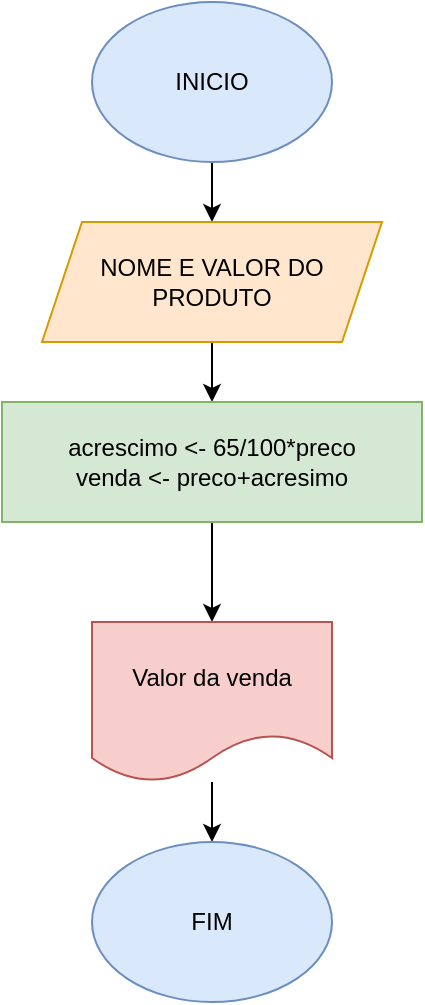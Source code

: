 <mxfile version="21.0.10" type="google" pages="4"><diagram name="Página-1" id="sziIUeWMYaabAPv2menj"><mxGraphModel grid="1" page="1" gridSize="10" guides="1" tooltips="1" connect="1" arrows="1" fold="1" pageScale="1" pageWidth="827" pageHeight="1169" math="0" shadow="0"><root><mxCell id="0"/><mxCell id="1" parent="0"/><mxCell id="A22VmkRjYO_9ViyGOW9Y-3" value="" style="edgeStyle=orthogonalEdgeStyle;rounded=0;orthogonalLoop=1;jettySize=auto;html=1;" edge="1" parent="1" source="Fo7lWwcIvB9GQkNsCes2-1" target="Fo7lWwcIvB9GQkNsCes2-2"><mxGeometry relative="1" as="geometry"/></mxCell><mxCell id="Fo7lWwcIvB9GQkNsCes2-1" value="INICIO" style="ellipse;whiteSpace=wrap;html=1;fillColor=#dae8fc;strokeColor=#6c8ebf;" vertex="1" parent="1"><mxGeometry x="354" y="110" width="120" height="80" as="geometry"/></mxCell><mxCell id="A22VmkRjYO_9ViyGOW9Y-4" value="" style="edgeStyle=orthogonalEdgeStyle;rounded=0;orthogonalLoop=1;jettySize=auto;html=1;" edge="1" parent="1" source="Fo7lWwcIvB9GQkNsCes2-2" target="A22VmkRjYO_9ViyGOW9Y-1"><mxGeometry relative="1" as="geometry"/></mxCell><mxCell id="Fo7lWwcIvB9GQkNsCes2-2" value="NOME E VALOR DO PRODUTO" style="shape=parallelogram;perimeter=parallelogramPerimeter;whiteSpace=wrap;html=1;fixedSize=1;fillColor=#ffe6cc;strokeColor=#d79b00;" vertex="1" parent="1"><mxGeometry x="329" y="220" width="170" height="60" as="geometry"/></mxCell><mxCell id="A22VmkRjYO_9ViyGOW9Y-5" value="" style="edgeStyle=orthogonalEdgeStyle;rounded=0;orthogonalLoop=1;jettySize=auto;html=1;" edge="1" parent="1" source="A22VmkRjYO_9ViyGOW9Y-1" target="A22VmkRjYO_9ViyGOW9Y-2"><mxGeometry relative="1" as="geometry"/></mxCell><mxCell id="A22VmkRjYO_9ViyGOW9Y-1" value="acrescimo &amp;lt;- 65/100*preco&lt;br&gt;venda &amp;lt;- preco+acresimo" style="rounded=0;whiteSpace=wrap;html=1;fillColor=#d5e8d4;strokeColor=#82b366;" vertex="1" parent="1"><mxGeometry x="309" y="310" width="210" height="60" as="geometry"/></mxCell><mxCell id="A22VmkRjYO_9ViyGOW9Y-7" value="" style="edgeStyle=orthogonalEdgeStyle;rounded=0;orthogonalLoop=1;jettySize=auto;html=1;" edge="1" parent="1" source="A22VmkRjYO_9ViyGOW9Y-2" target="A22VmkRjYO_9ViyGOW9Y-6"><mxGeometry relative="1" as="geometry"/></mxCell><mxCell id="A22VmkRjYO_9ViyGOW9Y-2" value="Valor da venda" style="shape=document;whiteSpace=wrap;html=1;boundedLbl=1;fillColor=#f8cecc;strokeColor=#b85450;" vertex="1" parent="1"><mxGeometry x="354" y="420" width="120" height="80" as="geometry"/></mxCell><mxCell id="A22VmkRjYO_9ViyGOW9Y-6" value="FIM" style="ellipse;whiteSpace=wrap;html=1;fillColor=#dae8fc;strokeColor=#6c8ebf;" vertex="1" parent="1"><mxGeometry x="354" y="530" width="120" height="80" as="geometry"/></mxCell></root></mxGraphModel></diagram><diagram id="PIrHJTWFZAl3Rx65MUXf" name="Temperatura"><mxGraphModel grid="1" page="1" gridSize="10" guides="1" tooltips="1" connect="1" arrows="1" fold="1" pageScale="1" pageWidth="827" pageHeight="1169" math="0" shadow="0"><root><mxCell id="0"/><mxCell id="1" parent="0"/><mxCell id="PSGk48jnvYIflt_P1XSk-4" value="" style="edgeStyle=orthogonalEdgeStyle;rounded=0;orthogonalLoop=1;jettySize=auto;html=1;" edge="1" parent="1" source="PSGk48jnvYIflt_P1XSk-1" target="PSGk48jnvYIflt_P1XSk-2"><mxGeometry relative="1" as="geometry"/></mxCell><mxCell id="PSGk48jnvYIflt_P1XSk-1" value="INICIO" style="ellipse;whiteSpace=wrap;html=1;fillColor=#dae8fc;strokeColor=#6c8ebf;" vertex="1" parent="1"><mxGeometry x="354" y="60" width="120" height="80" as="geometry"/></mxCell><mxCell id="PSGk48jnvYIflt_P1XSk-5" value="" style="edgeStyle=orthogonalEdgeStyle;rounded=0;orthogonalLoop=1;jettySize=auto;html=1;" edge="1" parent="1" source="PSGk48jnvYIflt_P1XSk-2" target="PSGk48jnvYIflt_P1XSk-3"><mxGeometry relative="1" as="geometry"/></mxCell><mxCell id="PSGk48jnvYIflt_P1XSk-2" value="TemperaturaC&amp;nbsp;" style="shape=parallelogram;perimeter=parallelogramPerimeter;whiteSpace=wrap;html=1;fixedSize=1;fillColor=#fff2cc;strokeColor=#d6b656;" vertex="1" parent="1"><mxGeometry x="321" y="170" width="186" height="60" as="geometry"/></mxCell><mxCell id="PSGk48jnvYIflt_P1XSk-7" value="" style="edgeStyle=orthogonalEdgeStyle;rounded=0;orthogonalLoop=1;jettySize=auto;html=1;" edge="1" parent="1" source="PSGk48jnvYIflt_P1XSk-3" target="PSGk48jnvYIflt_P1XSk-6"><mxGeometry relative="1" as="geometry"/></mxCell><mxCell id="PSGk48jnvYIflt_P1XSk-3" value="TemperaturaF&amp;lt;- (9*temperaturaC)/5" style="rounded=0;whiteSpace=wrap;html=1;fillColor=#d5e8d4;strokeColor=#82b366;" vertex="1" parent="1"><mxGeometry x="299" y="280" width="230" height="60" as="geometry"/></mxCell><mxCell id="PSGk48jnvYIflt_P1XSk-9" value="" style="edgeStyle=orthogonalEdgeStyle;rounded=0;orthogonalLoop=1;jettySize=auto;html=1;" edge="1" parent="1" source="PSGk48jnvYIflt_P1XSk-6" target="PSGk48jnvYIflt_P1XSk-8"><mxGeometry relative="1" as="geometry"/></mxCell><mxCell id="PSGk48jnvYIflt_P1XSk-6" value="TemperaturaF" style="shape=document;whiteSpace=wrap;html=1;boundedLbl=1;fillColor=#e1d5e7;strokeColor=#9673a6;" vertex="1" parent="1"><mxGeometry x="314" y="390" width="200" height="80" as="geometry"/></mxCell><mxCell id="PSGk48jnvYIflt_P1XSk-8" value="FIM" style="ellipse;whiteSpace=wrap;html=1;fillColor=#dae8fc;strokeColor=#6c8ebf;" vertex="1" parent="1"><mxGeometry x="329" y="530" width="170" height="80" as="geometry"/></mxCell></root></mxGraphModel></diagram><diagram id="mdQveKGuCrdCcdtNu708" name="Dolar"><mxGraphModel grid="1" page="1" gridSize="10" guides="1" tooltips="1" connect="1" arrows="1" fold="1" pageScale="1" pageWidth="827" pageHeight="1169" math="0" shadow="0"><root><mxCell id="0"/><mxCell id="1" parent="0"/><mxCell id="D96UOlvuXJ5BSlR2cNPa-5" value="" style="edgeStyle=orthogonalEdgeStyle;rounded=0;orthogonalLoop=1;jettySize=auto;html=1;" edge="1" parent="1" source="D96UOlvuXJ5BSlR2cNPa-1" target="D96UOlvuXJ5BSlR2cNPa-2"><mxGeometry relative="1" as="geometry"/></mxCell><mxCell id="D96UOlvuXJ5BSlR2cNPa-1" value="INICIO" style="ellipse;whiteSpace=wrap;html=1;fillColor=#dae8fc;strokeColor=#6c8ebf;" vertex="1" parent="1"><mxGeometry x="340" y="80" width="150" height="80" as="geometry"/></mxCell><mxCell id="D96UOlvuXJ5BSlR2cNPa-6" value="" style="edgeStyle=orthogonalEdgeStyle;rounded=0;orthogonalLoop=1;jettySize=auto;html=1;" edge="1" parent="1" source="D96UOlvuXJ5BSlR2cNPa-2" target="D96UOlvuXJ5BSlR2cNPa-4"><mxGeometry relative="1" as="geometry"/></mxCell><mxCell id="D96UOlvuXJ5BSlR2cNPa-2" value="Reais, Dolar" style="shape=parallelogram;perimeter=parallelogramPerimeter;whiteSpace=wrap;html=1;fixedSize=1;fillColor=#fff2cc;strokeColor=#d6b656;" vertex="1" parent="1"><mxGeometry x="332" y="200" width="166" height="60" as="geometry"/></mxCell><mxCell id="D96UOlvuXJ5BSlR2cNPa-8" value="" style="edgeStyle=orthogonalEdgeStyle;rounded=0;orthogonalLoop=1;jettySize=auto;html=1;" edge="1" parent="1" source="D96UOlvuXJ5BSlR2cNPa-4" target="D96UOlvuXJ5BSlR2cNPa-7"><mxGeometry relative="1" as="geometry"/></mxCell><mxCell id="D96UOlvuXJ5BSlR2cNPa-4" value="reais= cotação*dolar" style="rounded=0;whiteSpace=wrap;html=1;fillColor=#d5e8d4;strokeColor=#82b366;" vertex="1" parent="1"><mxGeometry x="350" y="310" width="130" height="60" as="geometry"/></mxCell><mxCell id="D96UOlvuXJ5BSlR2cNPa-10" value="" style="edgeStyle=orthogonalEdgeStyle;rounded=0;orthogonalLoop=1;jettySize=auto;html=1;" edge="1" parent="1" source="D96UOlvuXJ5BSlR2cNPa-7" target="D96UOlvuXJ5BSlR2cNPa-9"><mxGeometry relative="1" as="geometry"/></mxCell><mxCell id="D96UOlvuXJ5BSlR2cNPa-7" value="Reais" style="shape=document;whiteSpace=wrap;html=1;boundedLbl=1;fillColor=#e1d5e7;strokeColor=#9673a6;" vertex="1" parent="1"><mxGeometry x="355" y="440" width="120" height="80" as="geometry"/></mxCell><mxCell id="D96UOlvuXJ5BSlR2cNPa-9" value="FIM" style="ellipse;whiteSpace=wrap;html=1;fillColor=#dae8fc;strokeColor=#6c8ebf;" vertex="1" parent="1"><mxGeometry x="355" y="585" width="120" height="80" as="geometry"/></mxCell></root></mxGraphModel></diagram><diagram id="FNZvgKmFKamGQox9zSUk" name="Página-4"><mxGraphModel grid="1" page="1" gridSize="10" guides="1" tooltips="1" connect="1" arrows="1" fold="1" pageScale="1" pageWidth="827" pageHeight="1169" math="0" shadow="0"><root><mxCell id="0"/><mxCell id="1" parent="0"/><mxCell id="LiQNUwD_v4kXk6gobKoP-1" value="INICIO" style="ellipse;whiteSpace=wrap;html=1;fillColor=#dae8fc;strokeColor=#6c8ebf;" vertex="1" parent="1"><mxGeometry x="354" y="80" width="120" height="80" as="geometry"/></mxCell><mxCell id="LiQNUwD_v4kXk6gobKoP-2" value="" style="shape=parallelogram;perimeter=parallelogramPerimeter;whiteSpace=wrap;html=1;fixedSize=1;fillColor=#fff2cc;strokeColor=#d6b656;" vertex="1" parent="1"><mxGeometry x="347" y="200" width="134" height="60" as="geometry"/></mxCell></root></mxGraphModel></diagram></mxfile>